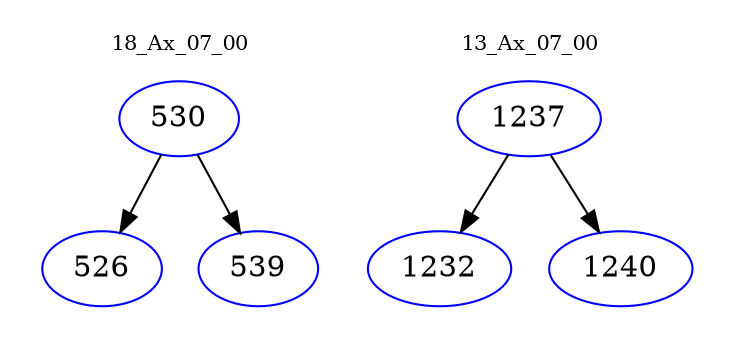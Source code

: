 digraph{
subgraph cluster_0 {
color = white
label = "18_Ax_07_00";
fontsize=10;
T0_530 [label="530", color="blue"]
T0_530 -> T0_526 [color="black"]
T0_526 [label="526", color="blue"]
T0_530 -> T0_539 [color="black"]
T0_539 [label="539", color="blue"]
}
subgraph cluster_1 {
color = white
label = "13_Ax_07_00";
fontsize=10;
T1_1237 [label="1237", color="blue"]
T1_1237 -> T1_1232 [color="black"]
T1_1232 [label="1232", color="blue"]
T1_1237 -> T1_1240 [color="black"]
T1_1240 [label="1240", color="blue"]
}
}
